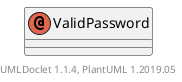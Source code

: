 @startuml

    annotation ValidPassword


    center footer UMLDoclet 1.1.4, PlantUML 1.2019.05
@enduml
